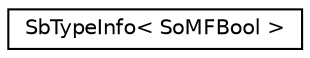 digraph "Graphical Class Hierarchy"
{
 // LATEX_PDF_SIZE
  edge [fontname="Helvetica",fontsize="10",labelfontname="Helvetica",labelfontsize="10"];
  node [fontname="Helvetica",fontsize="10",shape=record];
  rankdir="LR";
  Node0 [label="SbTypeInfo\< SoMFBool \>",height=0.2,width=0.4,color="black", fillcolor="white", style="filled",URL="$structSbTypeInfo_3_01SoMFBool_01_4.html",tooltip=" "];
}
